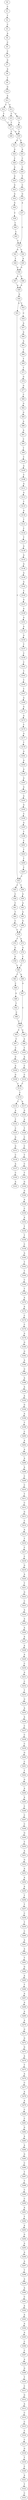 strict digraph  {
	S0 -> S1 [ label = C ];
	S1 -> S2 [ label = T ];
	S2 -> S3 [ label = C ];
	S3 -> S4 [ label = A ];
	S4 -> S5 [ label = C ];
	S5 -> S6 [ label = C ];
	S6 -> S7 [ label = G ];
	S7 -> S8 [ label = A ];
	S8 -> S9 [ label = T ];
	S9 -> S10 [ label = G ];
	S10 -> S11 [ label = A ];
	S11 -> S12 [ label = C ];
	S11 -> S13 [ label = G ];
	S12 -> S14 [ label = T ];
	S13 -> S15 [ label = C ];
	S13 -> S16 [ label = G ];
	S14 -> S17 [ label = T ];
	S15 -> S17 [ label = T ];
	S16 -> S18 [ label = A ];
	S17 -> S19 [ label = A ];
	S17 -> S20 [ label = C ];
	S18 -> S19 [ label = A ];
	S19 -> S21 [ label = G ];
	S19 -> S22 [ label = G ];
	S21 -> S24 [ label = G ];
	S22 -> S25 [ label = A ];
	S24 -> S26 [ label = C ];
	S25 -> S27 [ label = C ];
	S26 -> S28 [ label = G ];
	S27 -> S29 [ label = C ];
	S28 -> S30 [ label = G ];
	S29 -> S31 [ label = T ];
	S30 -> S32 [ label = G ];
	S31 -> S33 [ label = C ];
	S32 -> S34 [ label = G ];
	S33 -> S35 [ label = G ];
	S34 -> S36 [ label = G ];
	S35 -> S37 [ label = A ];
	S36 -> S38 [ label = C ];
	S37 -> S39 [ label = C ];
	S38 -> S40 [ label = C ];
	S39 -> S41 [ label = G ];
	S39 -> S42 [ label = C ];
	S40 -> S43 [ label = C ];
	S41 -> S44 [ label = T ];
	S42 -> S45 [ label = A ];
	S43 -> S39 [ label = C ];
	S44 -> S46 [ label = G ];
	S45 -> S46 [ label = G ];
	S46 -> S47 [ label = A ];
	S46 -> S48 [ label = C ];
	S47 -> S49 [ label = A ];
	S48 -> S49 [ label = A ];
	S49 -> S50 [ label = G ];
	S50 -> S51 [ label = A ];
	S50 -> S52 [ label = C ];
	S51 -> S53 [ label = C ];
	S52 -> S54 [ label = C ];
	S53 -> S55 [ label = C ];
	S53 -> S56 [ label = T ];
	S54 -> S57 [ label = A ];
	S55 -> S58 [ label = C ];
	S56 -> S59 [ label = G ];
	S57 -> S60 [ label = A ];
	S58 -> S61 [ label = C ];
	S59 -> S62 [ label = A ];
	S60 -> S63 [ label = A ];
	S61 -> S64 [ label = T ];
	S62 -> S65 [ label = A ];
	S63 -> S66 [ label = T ];
	S64 -> S67 [ label = C ];
	S65 -> S68 [ label = G ];
	S66 -> S69 [ label = T ];
	S67 -> S70 [ label = C ];
	S68 -> S70 [ label = C ];
	S69 -> S71 [ label = T ];
	S70 -> S72 [ label = T ];
	S70 -> S73 [ label = A ];
	S71 -> S74 [ label = G ];
	S72 -> S75 [ label = G ];
	S73 -> S76 [ label = A ];
	S74 -> S77 [ label = G ];
	S75 -> S78 [ label = G ];
	S76 -> S79 [ label = C ];
	S77 -> S80 [ label = C ];
	S78 -> S81 [ label = C ];
	S79 -> S81 [ label = C ];
	S80 -> S82 [ label = G ];
	S81 -> S83 [ label = C ];
	S81 -> S84 [ label = A ];
	S82 -> S85 [ label = G ];
	S83 -> S86 [ label = C ];
	S84 -> S87 [ label = A ];
	S85 -> S88 [ label = A ];
	S86 -> S89 [ label = G ];
	S87 -> S90 [ label = C ];
	S88 -> S91 [ label = A ];
	S89 -> S92 [ label = T ];
	S90 -> S93 [ label = C ];
	S90 -> S94 [ label = G ];
	S91 -> S95 [ label = C ];
	S92 -> S96 [ label = C ];
	S93 -> S97 [ label = C ];
	S94 -> S98 [ label = A ];
	S95 -> S99 [ label = T ];
	S96 -> S90 [ label = C ];
	S97 -> S100 [ label = C ];
	S98 -> S101 [ label = T ];
	S99 -> S102 [ label = C ];
	S100 -> S103 [ label = G ];
	S101 -> S104 [ label = A ];
	S102 -> S105 [ label = A ];
	S103 -> S106 [ label = A ];
	S104 -> S107 [ label = C ];
	S105 -> S108 [ label = C ];
	S106 -> S109 [ label = G ];
	S107 -> S110 [ label = C ];
	S108 -> S111 [ label = A ];
	S109 -> S112 [ label = C ];
	S110 -> S112 [ label = C ];
	S111 -> S113 [ label = A ];
	S112 -> S114 [ label = C ];
	S113 -> S115 [ label = T ];
	S114 -> S116 [ label = C ];
	S114 -> S117 [ label = A ];
	S115 -> S118 [ label = A ];
	S116 -> S119 [ label = A ];
	S117 -> S120 [ label = G ];
	S118 -> S121 [ label = T ];
	S119 -> S122 [ label = T ];
	S120 -> S123 [ label = A ];
	S121 -> S124 [ label = C ];
	S122 -> S125 [ label = C ];
	S123 -> S126 [ label = T ];
	S124 -> S127 [ label = T ];
	S125 -> S128 [ label = G ];
	S126 -> S129 [ label = C ];
	S127 -> S130 [ label = G ];
	S128 -> S131 [ label = G ];
	S129 -> S132 [ label = C ];
	S130 -> S133 [ label = A ];
	S131 -> S134 [ label = C ];
	S132 -> S135 [ label = T ];
	S133 -> S136 [ label = G ];
	S134 -> S137 [ label = A ];
	S135 -> S138 [ label = C ];
	S136 -> S139 [ label = A ];
	S137 -> S140 [ label = C ];
	S138 -> S141 [ label = T ];
	S139 -> S142 [ label = A ];
	S140 -> S143 [ label = A ];
	S141 -> S144 [ label = G ];
	S142 -> S145 [ label = C ];
	S144 -> S146 [ label = G ];
	S145 -> S147 [ label = G ];
	S146 -> S148 [ label = A ];
	S147 -> S149 [ label = A ];
	S148 -> S150 [ label = C ];
	S149 -> S151 [ label = A ];
	S150 -> S152 [ label = A ];
	S151 -> S153 [ label = A ];
	S152 -> S154 [ label = T ];
	S153 -> S155 [ label = G ];
	S154 -> S156 [ label = T ];
	S155 -> S157 [ label = T ];
	S156 -> S158 [ label = C ];
	S157 -> S159 [ label = C ];
	S158 -> S160 [ label = A ];
	S159 -> S161 [ label = C ];
	S160 -> S162 [ label = T ];
	S161 -> S163 [ label = T ];
	S162 -> S164 [ label = T ];
	S163 -> S165 [ label = C ];
	S164 -> S166 [ label = C ];
	S165 -> S167 [ label = C ];
	S166 -> S168 [ label = T ];
	S167 -> S169 [ label = A ];
	S168 -> S170 [ label = A ];
	S169 -> S171 [ label = G ];
	S170 -> S172 [ label = A ];
	S171 -> S173 [ label = A ];
	S172 -> S174 [ label = C ];
	S173 -> S175 [ label = C ];
	S174 -> S176 [ label = C ];
	S175 -> S177 [ label = G ];
	S176 -> S178 [ label = A ];
	S177 -> S179 [ label = T ];
	S178 -> S180 [ label = G ];
	S179 -> S181 [ label = G ];
	S180 -> S182 [ label = G ];
	S181 -> S183 [ label = A ];
	S182 -> S184 [ label = A ];
	S183 -> S185 [ label = A ];
	S184 -> S186 [ label = G ];
	S185 -> S187 [ label = G ];
	S186 -> S188 [ label = A ];
	S187 -> S189 [ label = G ];
	S188 -> S190 [ label = A ];
	S189 -> S191 [ label = A ];
	S190 -> S192 [ label = A ];
	S191 -> S193 [ label = G ];
	S192 -> S194 [ label = G ];
	S193 -> S195 [ label = C ];
	S194 -> S196 [ label = A ];
	S195 -> S197 [ label = A ];
	S196 -> S198 [ label = T ];
	S197 -> S199 [ label = T ];
	S198 -> S200 [ label = C ];
	S199 -> S201 [ label = C ];
	S200 -> S202 [ label = A ];
	S201 -> S203 [ label = T ];
	S202 -> S204 [ label = A ];
	S203 -> S205 [ label = T ];
	S204 -> S206 [ label = A ];
	S205 -> S207 [ label = C ];
	S206 -> S208 [ label = A ];
	S207 -> S53 [ label = C ];
	S208 -> S209 [ label = C ];
	S209 -> S210 [ label = C ];
	S210 -> S211 [ label = T ];
	S211 -> S212 [ label = C ];
	S212 -> S213 [ label = G ];
	S213 -> S214 [ label = C ];
	S214 -> S215 [ label = A ];
	S215 -> S216 [ label = T ];
	S216 -> S217 [ label = C ];
	S217 -> S218 [ label = C ];
	S218 -> S219 [ label = G ];
	S219 -> S220 [ label = A ];
	S220 -> S221 [ label = T ];
	S221 -> S222 [ label = G ];
	S222 -> S223 [ label = C ];
	S223 -> S224 [ label = A ];
	S224 -> S225 [ label = A ];
	S225 -> S226 [ label = A ];
	S226 -> S227 [ label = A ];
	S227 -> S228 [ label = A ];
	S228 -> S229 [ label = A ];
	S229 -> S230 [ label = C ];
	S230 -> S231 [ label = A ];
	S231 -> S232 [ label = C ];
	S232 -> S233 [ label = T ];
	S233 -> S234 [ label = G ];
	S234 -> S235 [ label = A ];
	S235 -> S236 [ label = A ];
	S236 -> S237 [ label = C ];
	S237 -> S238 [ label = C ];
	S238 -> S239 [ label = C ];
	S239 -> S240 [ label = G ];
	S240 -> S241 [ label = C ];
	S241 -> S242 [ label = T ];
	S242 -> S243 [ label = G ];
	S243 -> S244 [ label = A ];
	S244 -> S245 [ label = A ];
	S245 -> S246 [ label = C ];
	S246 -> S247 [ label = C ];
	S247 -> S248 [ label = C ];
	S248 -> S249 [ label = G ];
	S249 -> S250 [ label = T ];
	S250 -> S251 [ label = A ];
	S251 -> S252 [ label = G ];
	S252 -> S253 [ label = A ];
	S253 -> S254 [ label = A ];
	S254 -> S255 [ label = A ];
	S255 -> S256 [ label = T ];
	S256 -> S257 [ label = T ];
	S257 -> S258 [ label = C ];
	S258 -> S259 [ label = T ];
	S259 -> S260 [ label = C ];
	S260 -> S261 [ label = A ];
	S261 -> S262 [ label = A ];
	S262 -> S263 [ label = T ];
	S263 -> S264 [ label = G ];
	S264 -> S265 [ label = A ];
	S265 -> S266 [ label = T ];
	S266 -> S267 [ label = A ];
	S267 -> S268 [ label = A ];
	S268 -> S269 [ label = A ];
	S269 -> S270 [ label = A ];
	S270 -> S271 [ label = G ];
	S271 -> S272 [ label = G ];
	S272 -> S273 [ label = G ];
	S273 -> S274 [ label = A ];
	S274 -> S275 [ label = T ];
	S275 -> S276 [ label = A ];
	S276 -> S277 [ label = C ];
	S277 -> S278 [ label = A ];
	S278 -> S279 [ label = A ];
	S279 -> S280 [ label = C ];
	S280 -> S281 [ label = C ];
	S281 -> S282 [ label = G ];
	S282 -> S283 [ label = A ];
	S283 -> S284 [ label = A ];
	S284 -> S285 [ label = G ];
	S285 -> S286 [ label = C ];
	S286 -> S287 [ label = T ];
	S287 -> S288 [ label = T ];
	S288 -> S289 [ label = C ];
	S289 -> S290 [ label = C ];
	S290 -> S291 [ label = A ];
	S291 -> S292 [ label = T ];
	S292 -> S293 [ label = A ];
	S293 -> S294 [ label = G ];
	S294 -> S295 [ label = A ];
	S295 -> S296 [ label = A ];
	S296 -> S297 [ label = A ];
	S297 -> S298 [ label = T ];
	S298 -> S299 [ label = A ];
	S299 -> S300 [ label = A ];
	S300 -> S301 [ label = C ];
	S301 -> S302 [ label = A ];
	S302 -> S303 [ label = A ];
	S303 -> S304 [ label = A ];
	S304 -> S305 [ label = A ];
	S305 -> S306 [ label = C ];
	S306 -> S307 [ label = C ];
	S307 -> S308 [ label = A ];
	S308 -> S309 [ label = G ];
	S309 -> S310 [ label = T ];
	S310 -> S311 [ label = C ];
	S311 -> S312 [ label = G ];
	S312 -> S313 [ label = A ];
	S313 -> S314 [ label = C ];
	S314 -> S315 [ label = C ];
	S315 -> S316 [ label = C ];
	S316 -> S317 [ label = C ];
	S317 -> S318 [ label = G ];
	S318 -> S319 [ label = T ];
	S319 -> S320 [ label = C ];
	S320 -> S321 [ label = A ];
	S321 -> S322 [ label = T ];
	S322 -> S323 [ label = C ];
}
